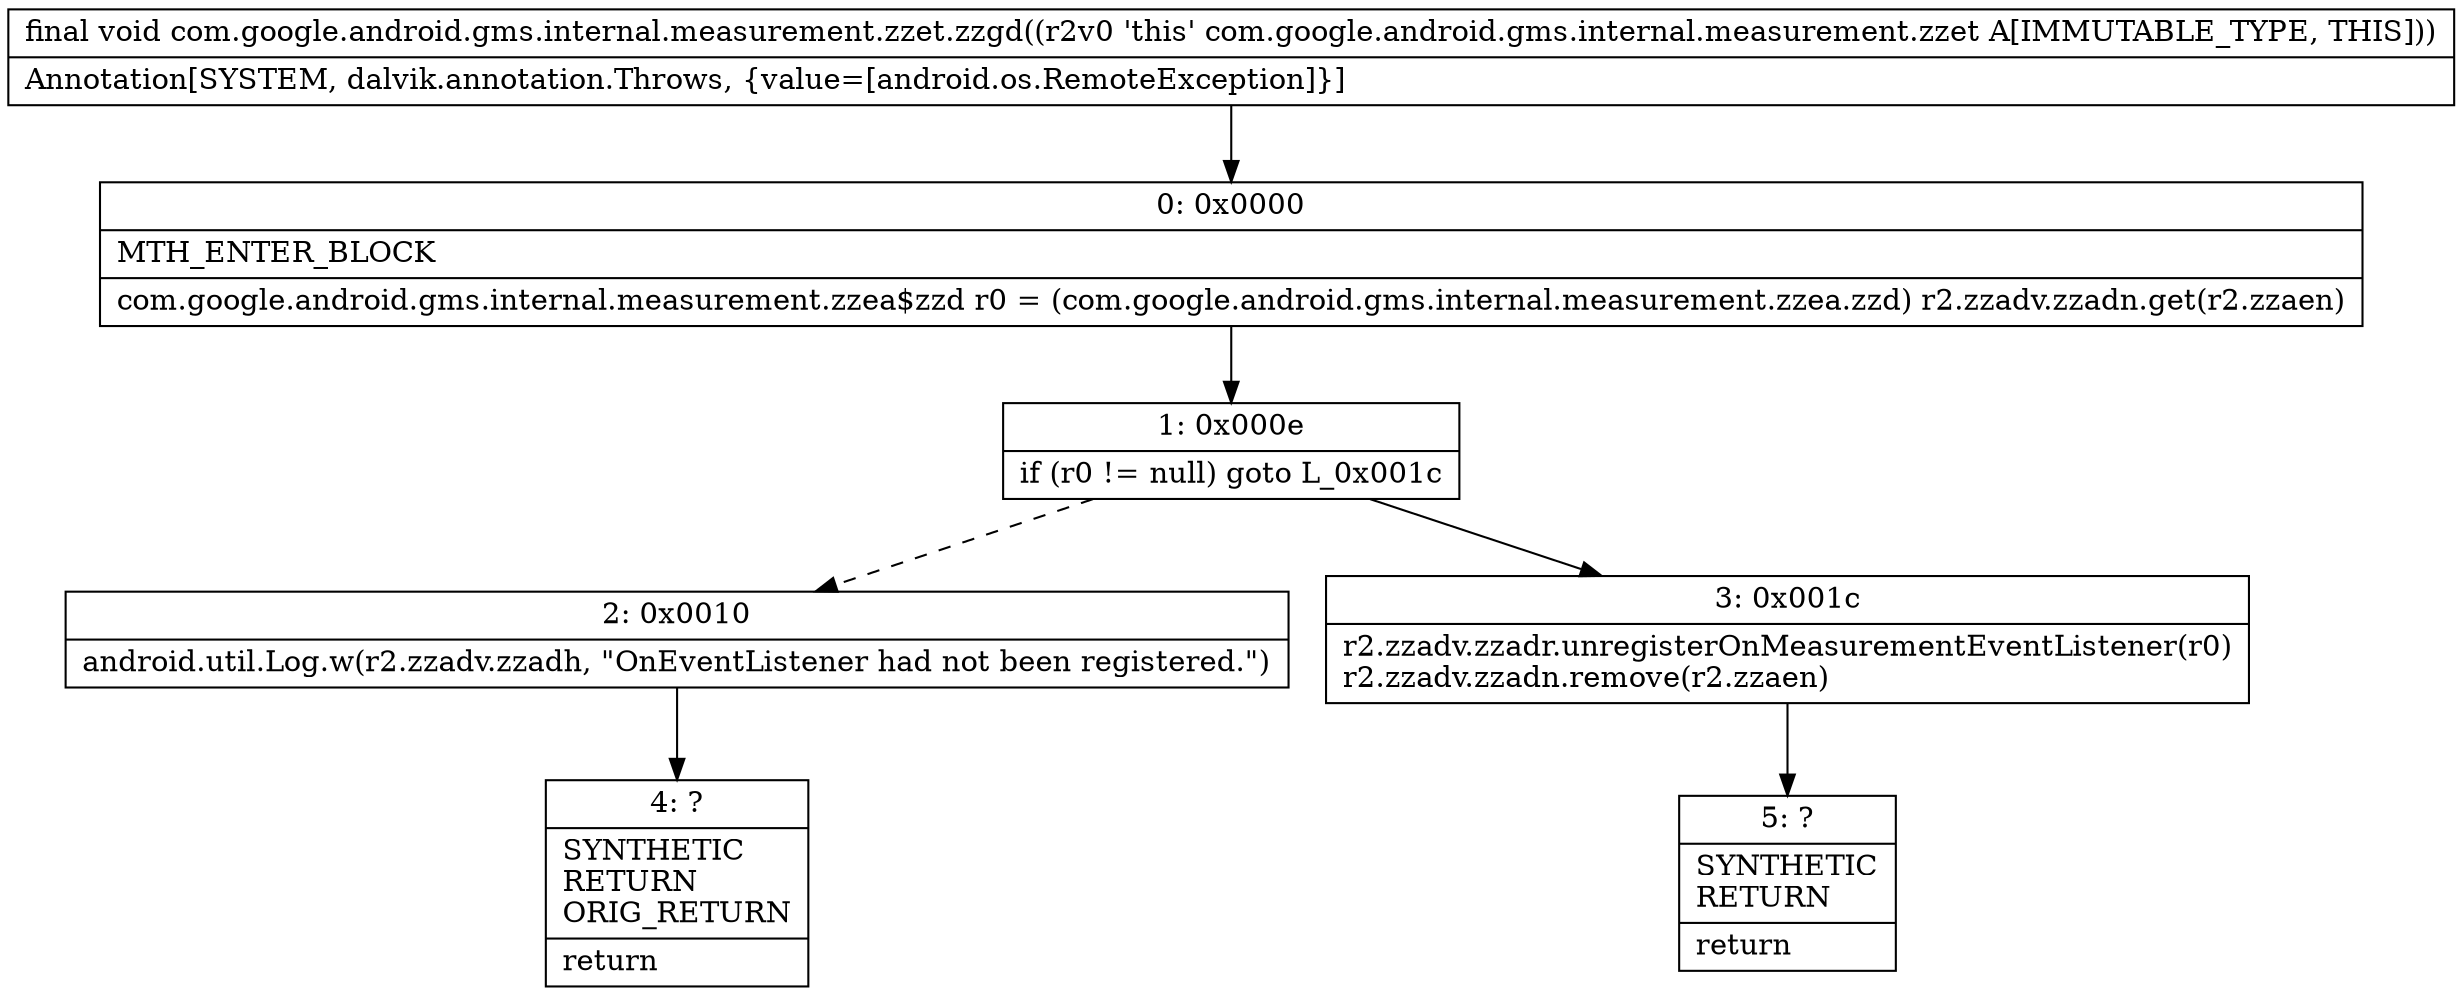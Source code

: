 digraph "CFG forcom.google.android.gms.internal.measurement.zzet.zzgd()V" {
Node_0 [shape=record,label="{0\:\ 0x0000|MTH_ENTER_BLOCK\l|com.google.android.gms.internal.measurement.zzea$zzd r0 = (com.google.android.gms.internal.measurement.zzea.zzd) r2.zzadv.zzadn.get(r2.zzaen)\l}"];
Node_1 [shape=record,label="{1\:\ 0x000e|if (r0 != null) goto L_0x001c\l}"];
Node_2 [shape=record,label="{2\:\ 0x0010|android.util.Log.w(r2.zzadv.zzadh, \"OnEventListener had not been registered.\")\l}"];
Node_3 [shape=record,label="{3\:\ 0x001c|r2.zzadv.zzadr.unregisterOnMeasurementEventListener(r0)\lr2.zzadv.zzadn.remove(r2.zzaen)\l}"];
Node_4 [shape=record,label="{4\:\ ?|SYNTHETIC\lRETURN\lORIG_RETURN\l|return\l}"];
Node_5 [shape=record,label="{5\:\ ?|SYNTHETIC\lRETURN\l|return\l}"];
MethodNode[shape=record,label="{final void com.google.android.gms.internal.measurement.zzet.zzgd((r2v0 'this' com.google.android.gms.internal.measurement.zzet A[IMMUTABLE_TYPE, THIS]))  | Annotation[SYSTEM, dalvik.annotation.Throws, \{value=[android.os.RemoteException]\}]\l}"];
MethodNode -> Node_0;
Node_0 -> Node_1;
Node_1 -> Node_2[style=dashed];
Node_1 -> Node_3;
Node_2 -> Node_4;
Node_3 -> Node_5;
}

